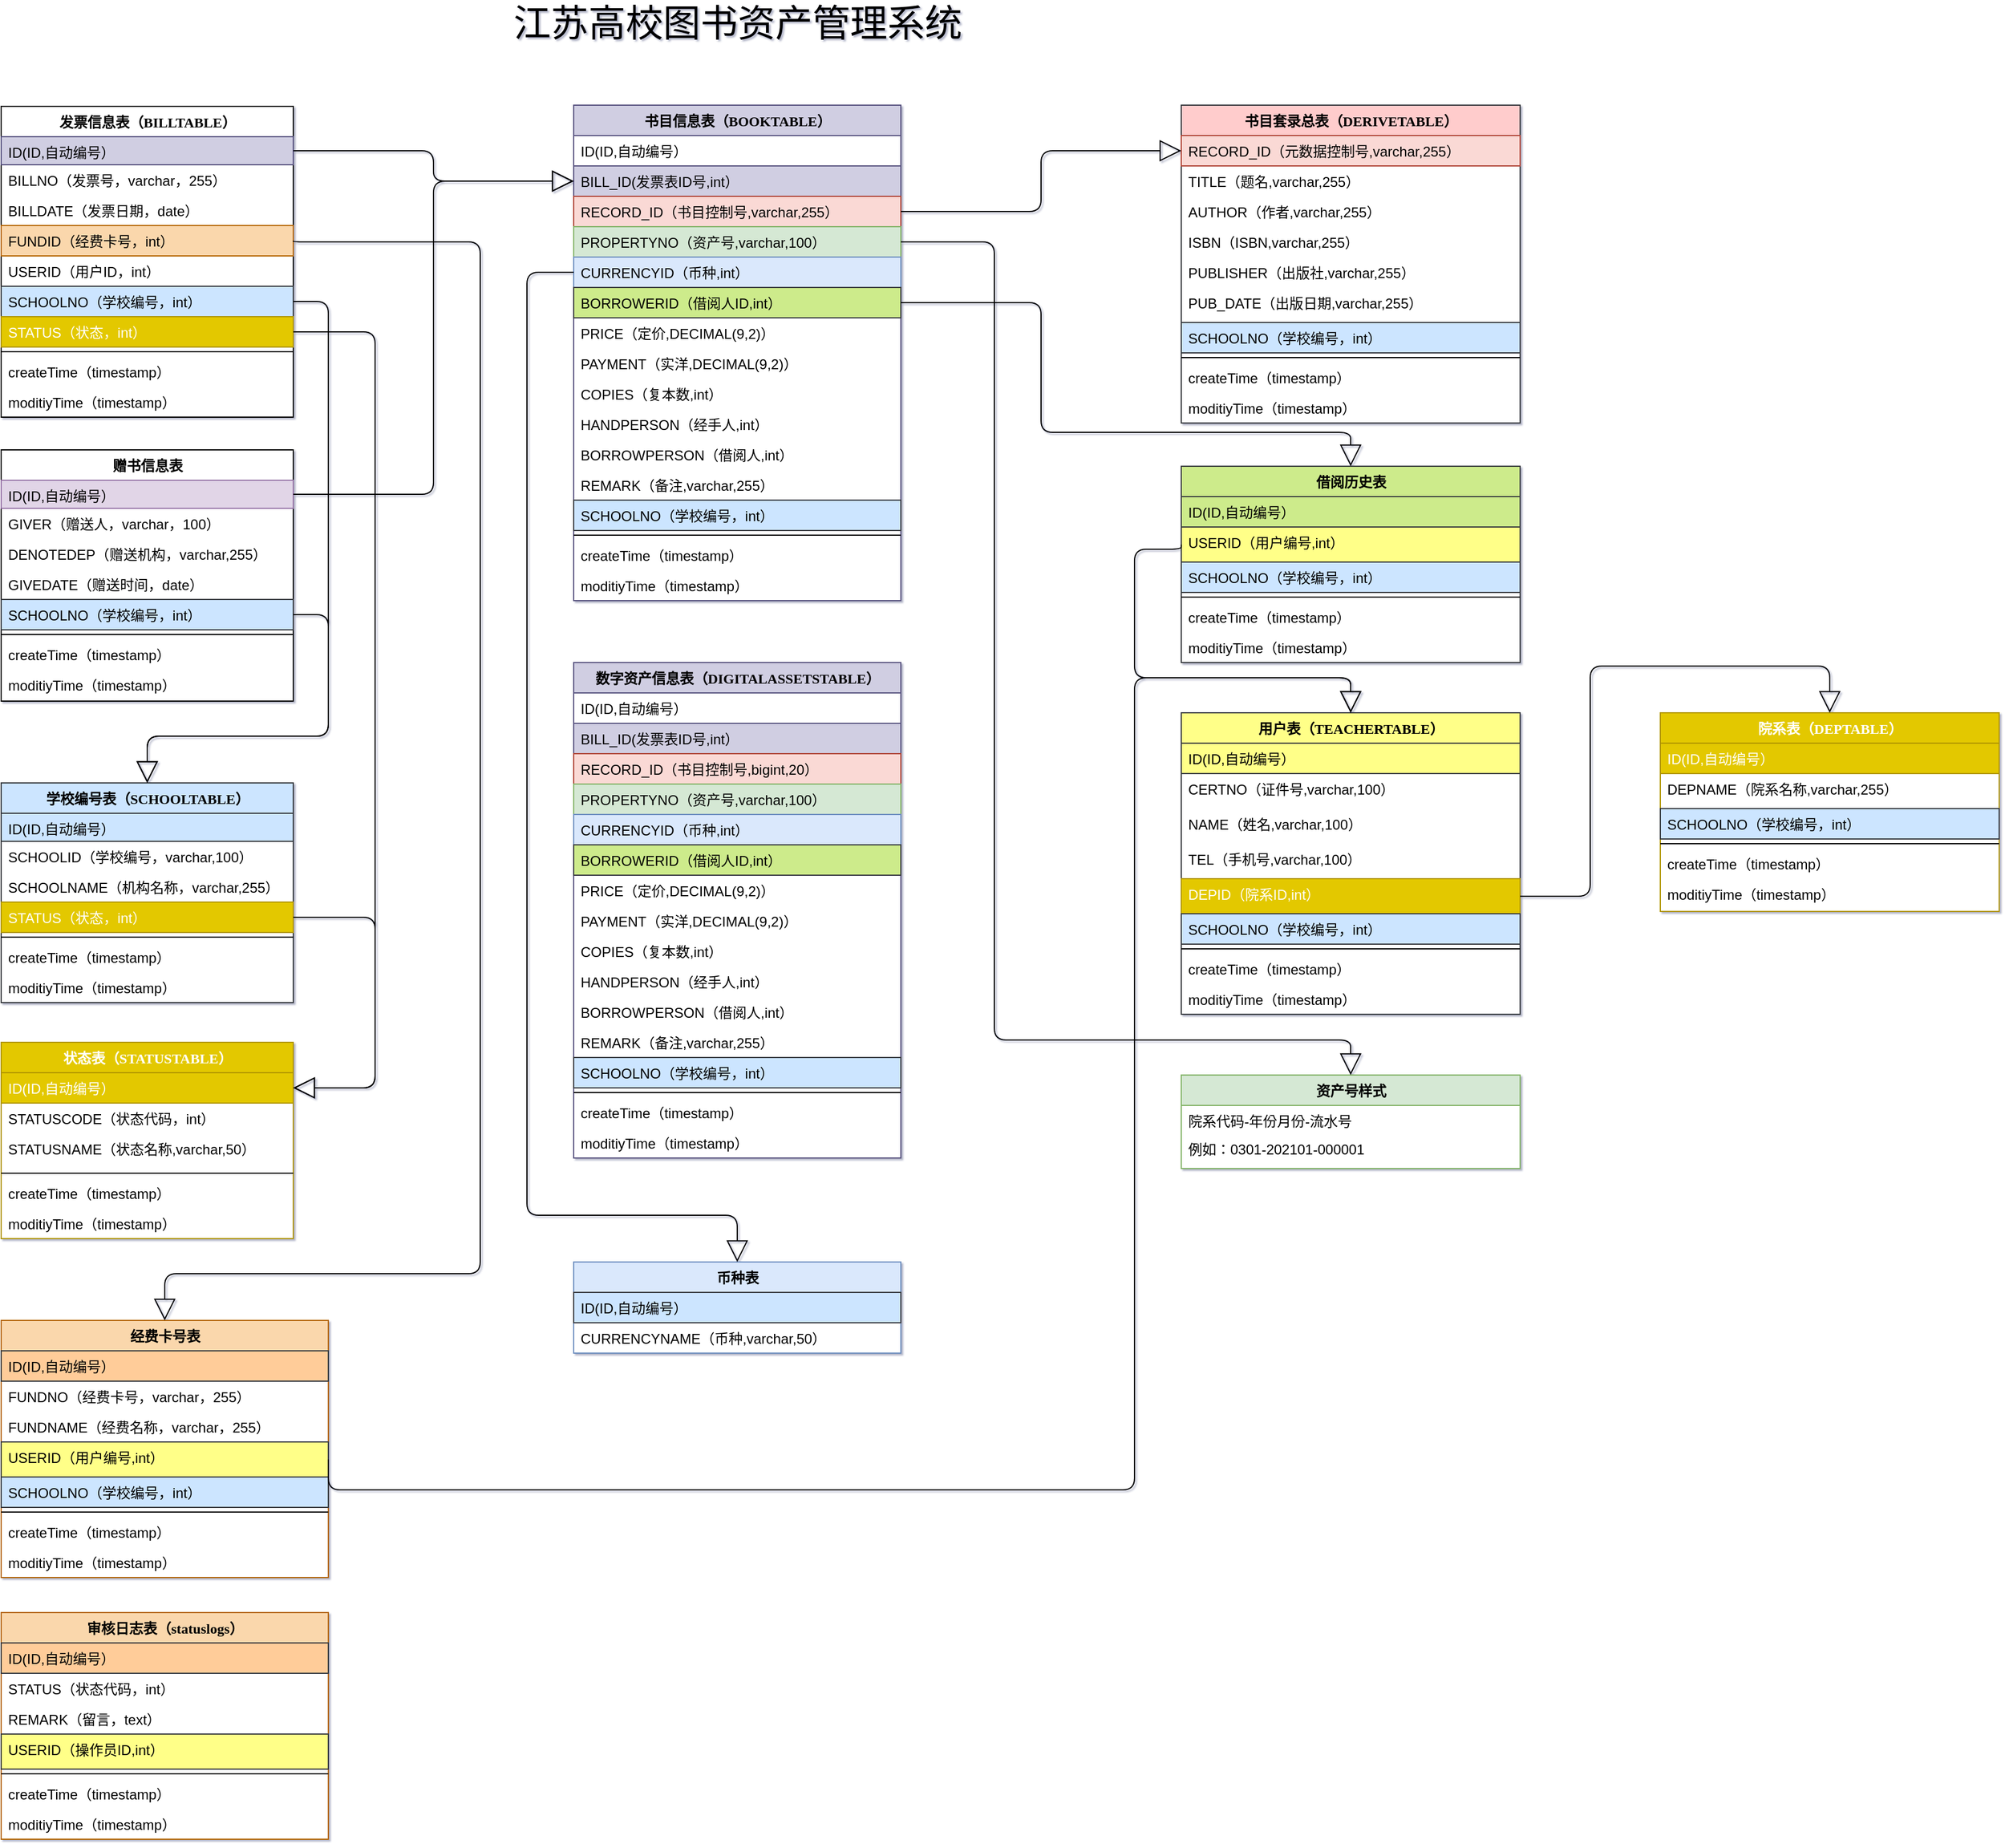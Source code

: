 <mxfile version="14.2.9" type="github">
  <diagram name="Page-1" id="9f46799a-70d6-7492-0946-bef42562c5a5">
    <mxGraphModel dx="1118" dy="869" grid="1" gridSize="10" guides="1" tooltips="1" connect="1" arrows="1" fold="1" page="1" pageScale="1" pageWidth="400" pageHeight="1100" background="#ffffff" math="0" shadow="1">
      <root>
        <mxCell id="0" />
        <mxCell id="1" parent="0" />
        <mxCell id="78961159f06e98e8-17" value="发票信息表（BILLTABLE）" style="swimlane;html=1;fontStyle=1;align=center;verticalAlign=top;childLayout=stackLayout;horizontal=1;startSize=26;horizontalStack=0;resizeParent=1;resizeLast=0;collapsible=1;marginBottom=0;swimlaneFillColor=#ffffff;shadow=0;comic=0;labelBackgroundColor=none;strokeWidth=1;fontFamily=Verdana;fontSize=12;" parent="1" vertex="1">
          <mxGeometry x="160" y="201" width="250" height="266" as="geometry" />
        </mxCell>
        <mxCell id="78961159f06e98e8-21" value="ID(ID,自动编号）" style="text;html=1;strokeColor=#56517e;fillColor=#d0cee2;align=left;verticalAlign=top;spacingLeft=4;spacingRight=4;whiteSpace=wrap;overflow=hidden;rotatable=0;points=[[0,0.5],[1,0.5]];portConstraint=eastwest;" parent="78961159f06e98e8-17" vertex="1">
          <mxGeometry y="26" width="250" height="24" as="geometry" />
        </mxCell>
        <mxCell id="78961159f06e98e8-25" value="BILLNO（发票号，varchar，255）" style="text;html=1;align=left;verticalAlign=top;spacingLeft=4;spacingRight=4;whiteSpace=wrap;overflow=hidden;rotatable=0;points=[[0,0.5],[1,0.5]];portConstraint=eastwest;" parent="78961159f06e98e8-17" vertex="1">
          <mxGeometry y="50" width="250" height="26" as="geometry" />
        </mxCell>
        <mxCell id="78961159f06e98e8-26" value="BILLDATE（发票日期，date）" style="text;html=1;strokeColor=none;fillColor=none;align=left;verticalAlign=top;spacingLeft=4;spacingRight=4;whiteSpace=wrap;overflow=hidden;rotatable=0;points=[[0,0.5],[1,0.5]];portConstraint=eastwest;" parent="78961159f06e98e8-17" vertex="1">
          <mxGeometry y="76" width="250" height="26" as="geometry" />
        </mxCell>
        <mxCell id="78961159f06e98e8-24" value="FUNDID（经费卡号，int）" style="text;html=1;strokeColor=#b46504;fillColor=#fad7ac;align=left;verticalAlign=top;spacingLeft=4;spacingRight=4;whiteSpace=wrap;overflow=hidden;rotatable=0;points=[[0,0.5],[1,0.5]];portConstraint=eastwest;" parent="78961159f06e98e8-17" vertex="1">
          <mxGeometry y="102" width="250" height="26" as="geometry" />
        </mxCell>
        <mxCell id="ig7GmsLrZiSCmSus0x5H-8" value="USERID（用户ID，int）" style="text;html=1;strokeColor=none;fillColor=none;align=left;verticalAlign=top;spacingLeft=4;spacingRight=4;whiteSpace=wrap;overflow=hidden;rotatable=0;points=[[0,0.5],[1,0.5]];portConstraint=eastwest;" parent="78961159f06e98e8-17" vertex="1">
          <mxGeometry y="128" width="250" height="26" as="geometry" />
        </mxCell>
        <mxCell id="ig7GmsLrZiSCmSus0x5H-9" value="SCHOOLNO（学校编号，int）" style="text;html=1;strokeColor=#36393d;fillColor=#cce5ff;align=left;verticalAlign=top;spacingLeft=4;spacingRight=4;whiteSpace=wrap;overflow=hidden;rotatable=0;points=[[0,0.5],[1,0.5]];portConstraint=eastwest;" parent="78961159f06e98e8-17" vertex="1">
          <mxGeometry y="154" width="250" height="26" as="geometry" />
        </mxCell>
        <mxCell id="k7EIBzekK6eVn-YPp8g2-135" value="STATUS（状态，int）" style="text;html=1;align=left;verticalAlign=top;spacingLeft=4;spacingRight=4;whiteSpace=wrap;overflow=hidden;rotatable=0;points=[[0,0.5],[1,0.5]];portConstraint=eastwest;fillColor=#e3c800;strokeColor=#B09500;fontColor=#ffffff;" parent="78961159f06e98e8-17" vertex="1">
          <mxGeometry y="180" width="250" height="26" as="geometry" />
        </mxCell>
        <mxCell id="78961159f06e98e8-19" value="" style="line;html=1;strokeWidth=1;fillColor=none;align=left;verticalAlign=middle;spacingTop=-1;spacingLeft=3;spacingRight=3;rotatable=0;labelPosition=right;points=[];portConstraint=eastwest;" parent="78961159f06e98e8-17" vertex="1">
          <mxGeometry y="206" width="250" height="8" as="geometry" />
        </mxCell>
        <mxCell id="78961159f06e98e8-20" value="createTime（timestamp）" style="text;html=1;strokeColor=none;fillColor=none;align=left;verticalAlign=top;spacingLeft=4;spacingRight=4;whiteSpace=wrap;overflow=hidden;rotatable=0;points=[[0,0.5],[1,0.5]];portConstraint=eastwest;" parent="78961159f06e98e8-17" vertex="1">
          <mxGeometry y="214" width="250" height="26" as="geometry" />
        </mxCell>
        <mxCell id="78961159f06e98e8-27" value="moditiyTime（timestamp）" style="text;html=1;strokeColor=none;fillColor=none;align=left;verticalAlign=top;spacingLeft=4;spacingRight=4;whiteSpace=wrap;overflow=hidden;rotatable=0;points=[[0,0.5],[1,0.5]];portConstraint=eastwest;" parent="78961159f06e98e8-17" vertex="1">
          <mxGeometry y="240" width="250" height="26" as="geometry" />
        </mxCell>
        <mxCell id="78961159f06e98e8-30" value="经费卡号表" style="swimlane;html=1;fontStyle=1;align=center;verticalAlign=top;childLayout=stackLayout;horizontal=1;startSize=26;horizontalStack=0;resizeParent=1;resizeLast=0;collapsible=1;marginBottom=0;swimlaneFillColor=#ffffff;shadow=0;comic=0;labelBackgroundColor=none;strokeWidth=1;fillColor=#fad7ac;fontFamily=Verdana;fontSize=12;strokeColor=#b46504;" parent="1" vertex="1">
          <mxGeometry x="160" y="1240" width="280" height="220" as="geometry" />
        </mxCell>
        <mxCell id="78961159f06e98e8-31" value="ID(ID,自动编号）" style="text;html=1;strokeColor=#36393d;fillColor=#ffcc99;align=left;verticalAlign=top;spacingLeft=4;spacingRight=4;whiteSpace=wrap;overflow=hidden;rotatable=0;points=[[0,0.5],[1,0.5]];portConstraint=eastwest;" parent="78961159f06e98e8-30" vertex="1">
          <mxGeometry y="26" width="280" height="26" as="geometry" />
        </mxCell>
        <mxCell id="78961159f06e98e8-33" value="FUNDNO（经费卡号，varchar，255）" style="text;html=1;strokeColor=none;fillColor=none;align=left;verticalAlign=top;spacingLeft=4;spacingRight=4;whiteSpace=wrap;overflow=hidden;rotatable=0;points=[[0,0.5],[1,0.5]];portConstraint=eastwest;" parent="78961159f06e98e8-30" vertex="1">
          <mxGeometry y="52" width="280" height="26" as="geometry" />
        </mxCell>
        <mxCell id="78961159f06e98e8-34" value="FUNDNAME（经费名称，varchar，255）" style="text;html=1;strokeColor=none;fillColor=none;align=left;verticalAlign=top;spacingLeft=4;spacingRight=4;whiteSpace=wrap;overflow=hidden;rotatable=0;points=[[0,0.5],[1,0.5]];portConstraint=eastwest;" parent="78961159f06e98e8-30" vertex="1">
          <mxGeometry y="78" width="280" height="26" as="geometry" />
        </mxCell>
        <mxCell id="k7EIBzekK6eVn-YPp8g2-124" value="USERID（用户编号,int）" style="text;html=1;strokeColor=#36393d;fillColor=#ffff88;align=left;verticalAlign=top;spacingLeft=4;spacingRight=4;whiteSpace=wrap;overflow=hidden;rotatable=0;points=[[0,0.5],[1,0.5]];portConstraint=eastwest;" parent="78961159f06e98e8-30" vertex="1">
          <mxGeometry y="104" width="280" height="30" as="geometry" />
        </mxCell>
        <mxCell id="ig7GmsLrZiSCmSus0x5H-10" value="SCHOOLNO（学校编号，int）" style="text;html=1;strokeColor=#36393d;fillColor=#cce5ff;align=left;verticalAlign=top;spacingLeft=4;spacingRight=4;whiteSpace=wrap;overflow=hidden;rotatable=0;points=[[0,0.5],[1,0.5]];portConstraint=eastwest;" parent="78961159f06e98e8-30" vertex="1">
          <mxGeometry y="134" width="280" height="26" as="geometry" />
        </mxCell>
        <mxCell id="78961159f06e98e8-38" value="" style="line;html=1;strokeWidth=1;fillColor=none;align=left;verticalAlign=middle;spacingTop=-1;spacingLeft=3;spacingRight=3;rotatable=0;labelPosition=right;points=[];portConstraint=eastwest;" parent="78961159f06e98e8-30" vertex="1">
          <mxGeometry y="160" width="280" height="8" as="geometry" />
        </mxCell>
        <mxCell id="78961159f06e98e8-40" value="createTime（timestamp）" style="text;html=1;strokeColor=none;fillColor=none;align=left;verticalAlign=top;spacingLeft=4;spacingRight=4;whiteSpace=wrap;overflow=hidden;rotatable=0;points=[[0,0.5],[1,0.5]];portConstraint=eastwest;" parent="78961159f06e98e8-30" vertex="1">
          <mxGeometry y="168" width="280" height="26" as="geometry" />
        </mxCell>
        <mxCell id="78961159f06e98e8-42" value="moditiyTime（timestamp）" style="text;html=1;strokeColor=none;fillColor=none;align=left;verticalAlign=top;spacingLeft=4;spacingRight=4;whiteSpace=wrap;overflow=hidden;rotatable=0;points=[[0,0.5],[1,0.5]];portConstraint=eastwest;" parent="78961159f06e98e8-30" vertex="1">
          <mxGeometry y="194" width="280" height="26" as="geometry" />
        </mxCell>
        <mxCell id="78961159f06e98e8-43" value="书目信息表（BOOKTABLE）" style="swimlane;html=1;fontStyle=1;align=center;verticalAlign=top;childLayout=stackLayout;horizontal=1;startSize=26;horizontalStack=0;resizeParent=1;resizeLast=0;collapsible=1;marginBottom=0;swimlaneFillColor=#ffffff;shadow=0;comic=0;labelBackgroundColor=none;strokeWidth=1;fillColor=#d0cee2;fontFamily=Verdana;fontSize=12;strokeColor=#56517e;" parent="1" vertex="1">
          <mxGeometry x="650" y="200" width="280" height="424" as="geometry" />
        </mxCell>
        <mxCell id="k7EIBzekK6eVn-YPp8g2-1" value="ID(ID,自动编号）" style="text;html=1;strokeColor=none;fillColor=none;align=left;verticalAlign=top;spacingLeft=4;spacingRight=4;whiteSpace=wrap;overflow=hidden;rotatable=0;points=[[0,0.5],[1,0.5]];portConstraint=eastwest;" parent="78961159f06e98e8-43" vertex="1">
          <mxGeometry y="26" width="280" height="26" as="geometry" />
        </mxCell>
        <mxCell id="k7EIBzekK6eVn-YPp8g2-15" value="BILL_ID(发票表ID号,int）" style="text;html=1;strokeColor=#56517e;fillColor=#d0cee2;align=left;verticalAlign=top;spacingLeft=4;spacingRight=4;whiteSpace=wrap;overflow=hidden;rotatable=0;points=[[0,0.5],[1,0.5]];portConstraint=eastwest;" parent="78961159f06e98e8-43" vertex="1">
          <mxGeometry y="52" width="280" height="26" as="geometry" />
        </mxCell>
        <mxCell id="78961159f06e98e8-45" value="RECORD_ID（书目控制号,varchar,255）" style="text;html=1;strokeColor=#ae4132;fillColor=#fad9d5;align=left;verticalAlign=top;spacingLeft=4;spacingRight=4;whiteSpace=wrap;overflow=hidden;rotatable=0;points=[[0,0.5],[1,0.5]];portConstraint=eastwest;" parent="78961159f06e98e8-43" vertex="1">
          <mxGeometry y="78" width="280" height="26" as="geometry" />
        </mxCell>
        <mxCell id="78961159f06e98e8-49" value="PROPERTYNO（资产号,varchar,100）" style="text;html=1;strokeColor=#82b366;fillColor=#d5e8d4;align=left;verticalAlign=top;spacingLeft=4;spacingRight=4;whiteSpace=wrap;overflow=hidden;rotatable=0;points=[[0,0.5],[1,0.5]];portConstraint=eastwest;" parent="78961159f06e98e8-43" vertex="1">
          <mxGeometry y="104" width="280" height="26" as="geometry" />
        </mxCell>
        <mxCell id="78961159f06e98e8-50" value="CURRENCYID（币种,int）" style="text;html=1;strokeColor=#6c8ebf;fillColor=#dae8fc;align=left;verticalAlign=top;spacingLeft=4;spacingRight=4;whiteSpace=wrap;overflow=hidden;rotatable=0;points=[[0,0.5],[1,0.5]];portConstraint=eastwest;" parent="78961159f06e98e8-43" vertex="1">
          <mxGeometry y="130" width="280" height="26" as="geometry" />
        </mxCell>
        <mxCell id="k7EIBzekK6eVn-YPp8g2-63" value="BORROWERID（借阅人ID,int）" style="text;html=1;strokeColor=#36393d;fillColor=#cdeb8b;align=left;verticalAlign=top;spacingLeft=4;spacingRight=4;whiteSpace=wrap;overflow=hidden;rotatable=0;points=[[0,0.5],[1,0.5]];portConstraint=eastwest;" parent="78961159f06e98e8-43" vertex="1">
          <mxGeometry y="156" width="280" height="26" as="geometry" />
        </mxCell>
        <mxCell id="k7EIBzekK6eVn-YPp8g2-62" value="PRICE（定价,DECIMAL(9,2)）" style="text;html=1;strokeColor=none;fillColor=none;align=left;verticalAlign=top;spacingLeft=4;spacingRight=4;whiteSpace=wrap;overflow=hidden;rotatable=0;points=[[0,0.5],[1,0.5]];portConstraint=eastwest;" parent="78961159f06e98e8-43" vertex="1">
          <mxGeometry y="182" width="280" height="26" as="geometry" />
        </mxCell>
        <mxCell id="k7EIBzekK6eVn-YPp8g2-14" value="PAYMENT（实洋,DECIMAL(9,2)）" style="text;html=1;strokeColor=none;fillColor=none;align=left;verticalAlign=top;spacingLeft=4;spacingRight=4;whiteSpace=wrap;overflow=hidden;rotatable=0;points=[[0,0.5],[1,0.5]];portConstraint=eastwest;" parent="78961159f06e98e8-43" vertex="1">
          <mxGeometry y="208" width="280" height="26" as="geometry" />
        </mxCell>
        <mxCell id="k7EIBzekK6eVn-YPp8g2-33" value="COPIES（复本数,int）" style="text;html=1;strokeColor=none;fillColor=none;align=left;verticalAlign=top;spacingLeft=4;spacingRight=4;whiteSpace=wrap;overflow=hidden;rotatable=0;points=[[0,0.5],[1,0.5]];portConstraint=eastwest;" parent="78961159f06e98e8-43" vertex="1">
          <mxGeometry y="234" width="280" height="26" as="geometry" />
        </mxCell>
        <mxCell id="k7EIBzekK6eVn-YPp8g2-32" value="HANDPERSON（经手人,int）" style="text;html=1;strokeColor=none;fillColor=none;align=left;verticalAlign=top;spacingLeft=4;spacingRight=4;whiteSpace=wrap;overflow=hidden;rotatable=0;points=[[0,0.5],[1,0.5]];portConstraint=eastwest;" parent="78961159f06e98e8-43" vertex="1">
          <mxGeometry y="260" width="280" height="26" as="geometry" />
        </mxCell>
        <mxCell id="k7EIBzekK6eVn-YPp8g2-34" value="BORROWPERSON（借阅人,int）" style="text;html=1;strokeColor=none;fillColor=none;align=left;verticalAlign=top;spacingLeft=4;spacingRight=4;whiteSpace=wrap;overflow=hidden;rotatable=0;points=[[0,0.5],[1,0.5]];portConstraint=eastwest;" parent="78961159f06e98e8-43" vertex="1">
          <mxGeometry y="286" width="280" height="26" as="geometry" />
        </mxCell>
        <mxCell id="k7EIBzekK6eVn-YPp8g2-35" value="REMARK（备注,varchar,255）" style="text;html=1;strokeColor=none;fillColor=none;align=left;verticalAlign=top;spacingLeft=4;spacingRight=4;whiteSpace=wrap;overflow=hidden;rotatable=0;points=[[0,0.5],[1,0.5]];portConstraint=eastwest;" parent="78961159f06e98e8-43" vertex="1">
          <mxGeometry y="312" width="280" height="26" as="geometry" />
        </mxCell>
        <mxCell id="k7EIBzekK6eVn-YPp8g2-97" value="SCHOOLNO（学校编号，int）" style="text;html=1;strokeColor=#36393d;fillColor=#cce5ff;align=left;verticalAlign=top;spacingLeft=4;spacingRight=4;whiteSpace=wrap;overflow=hidden;rotatable=0;points=[[0,0.5],[1,0.5]];portConstraint=eastwest;" parent="78961159f06e98e8-43" vertex="1">
          <mxGeometry y="338" width="280" height="26" as="geometry" />
        </mxCell>
        <mxCell id="78961159f06e98e8-51" value="" style="line;html=1;strokeWidth=1;fillColor=none;align=left;verticalAlign=middle;spacingTop=-1;spacingLeft=3;spacingRight=3;rotatable=0;labelPosition=right;points=[];portConstraint=eastwest;" parent="78961159f06e98e8-43" vertex="1">
          <mxGeometry y="364" width="280" height="8" as="geometry" />
        </mxCell>
        <mxCell id="k7EIBzekK6eVn-YPp8g2-2" value="createTime（timestamp）" style="text;html=1;strokeColor=none;fillColor=none;align=left;verticalAlign=top;spacingLeft=4;spacingRight=4;whiteSpace=wrap;overflow=hidden;rotatable=0;points=[[0,0.5],[1,0.5]];portConstraint=eastwest;" parent="78961159f06e98e8-43" vertex="1">
          <mxGeometry y="372" width="280" height="26" as="geometry" />
        </mxCell>
        <mxCell id="k7EIBzekK6eVn-YPp8g2-3" value="moditiyTime（timestamp）" style="text;html=1;strokeColor=none;fillColor=none;align=left;verticalAlign=top;spacingLeft=4;spacingRight=4;whiteSpace=wrap;overflow=hidden;rotatable=0;points=[[0,0.5],[1,0.5]];portConstraint=eastwest;" parent="78961159f06e98e8-43" vertex="1">
          <mxGeometry y="398" width="280" height="26" as="geometry" />
        </mxCell>
        <mxCell id="78961159f06e98e8-128" style="edgeStyle=orthogonalEdgeStyle;html=1;labelBackgroundColor=none;startFill=0;startSize=8;endArrow=block;endFill=0;endSize=16;fontFamily=Verdana;fontSize=12;exitX=1;exitY=0.5;exitDx=0;exitDy=0;entryX=0;entryY=0.5;entryDx=0;entryDy=0;" parent="1" source="78961159f06e98e8-21" target="k7EIBzekK6eVn-YPp8g2-15" edge="1">
          <mxGeometry relative="1" as="geometry">
            <Array as="points">
              <mxPoint x="530" y="239" />
              <mxPoint x="530" y="265" />
            </Array>
            <mxPoint x="260" y="843" as="sourcePoint" />
            <mxPoint x="130" y="881" as="targetPoint" />
          </mxGeometry>
        </mxCell>
        <mxCell id="ig7GmsLrZiSCmSus0x5H-1" value="江苏高校图书资产管理系统" style="text;html=1;align=center;verticalAlign=middle;resizable=0;points=[];autosize=1;fontStyle=0;fontSize=32;" parent="1" vertex="1">
          <mxGeometry x="590" y="110" width="400" height="40" as="geometry" />
        </mxCell>
        <mxCell id="ig7GmsLrZiSCmSus0x5H-2" style="edgeStyle=orthogonalEdgeStyle;html=1;labelBackgroundColor=none;startFill=0;startSize=8;endArrow=block;endFill=0;endSize=16;fontFamily=Verdana;fontSize=12;entryX=0.5;entryY=0;entryDx=0;entryDy=0;exitX=1;exitY=0.5;exitDx=0;exitDy=0;" parent="1" source="78961159f06e98e8-24" target="78961159f06e98e8-30" edge="1">
          <mxGeometry relative="1" as="geometry">
            <Array as="points">
              <mxPoint x="410" y="317" />
              <mxPoint x="570" y="317" />
              <mxPoint x="570" y="1200" />
              <mxPoint x="300" y="1200" />
            </Array>
            <mxPoint x="400" y="367" as="sourcePoint" />
            <mxPoint x="850" y="407" as="targetPoint" />
          </mxGeometry>
        </mxCell>
        <mxCell id="k7EIBzekK6eVn-YPp8g2-5" value="资产号样式" style="swimlane;html=1;fontStyle=1;align=center;verticalAlign=top;childLayout=stackLayout;horizontal=1;startSize=26;horizontalStack=0;resizeParent=1;resizeLast=0;collapsible=1;marginBottom=0;swimlaneFillColor=#ffffff;shadow=0;comic=0;labelBackgroundColor=none;strokeWidth=1;fontFamily=Verdana;fontSize=12;strokeColor=#82b366;fillColor=#d5e8d4;" parent="1" vertex="1">
          <mxGeometry x="1170" y="1030" width="290" height="80" as="geometry" />
        </mxCell>
        <mxCell id="k7EIBzekK6eVn-YPp8g2-6" value="院系代码-年份月份-流水号" style="text;html=1;align=left;verticalAlign=top;spacingLeft=4;spacingRight=4;whiteSpace=wrap;overflow=hidden;rotatable=0;points=[[0,0.5],[1,0.5]];portConstraint=eastwest;" parent="k7EIBzekK6eVn-YPp8g2-5" vertex="1">
          <mxGeometry y="26" width="290" height="24" as="geometry" />
        </mxCell>
        <mxCell id="k7EIBzekK6eVn-YPp8g2-8" value="例如：0301-202101-000001" style="text;html=1;strokeColor=none;fillColor=none;align=left;verticalAlign=top;spacingLeft=4;spacingRight=4;whiteSpace=wrap;overflow=hidden;rotatable=0;points=[[0,0.5],[1,0.5]];portConstraint=eastwest;" parent="k7EIBzekK6eVn-YPp8g2-5" vertex="1">
          <mxGeometry y="50" width="290" height="26" as="geometry" />
        </mxCell>
        <mxCell id="78961159f06e98e8-126" style="edgeStyle=orthogonalEdgeStyle;html=1;labelBackgroundColor=none;startFill=0;startSize=8;endArrow=block;endFill=0;endSize=16;fontFamily=Verdana;fontSize=12;exitX=1;exitY=0.5;exitDx=0;exitDy=0;entryX=0.5;entryY=0;entryDx=0;entryDy=0;" parent="1" source="78961159f06e98e8-49" target="k7EIBzekK6eVn-YPp8g2-5" edge="1">
          <mxGeometry relative="1" as="geometry">
            <Array as="points">
              <mxPoint x="1010" y="317" />
              <mxPoint x="1010" y="1000" />
              <mxPoint x="1315" y="1000" />
            </Array>
            <mxPoint x="910" y="599.0" as="sourcePoint" />
            <mxPoint x="860" y="567" as="targetPoint" />
          </mxGeometry>
        </mxCell>
        <mxCell id="k7EIBzekK6eVn-YPp8g2-9" value="币种表" style="swimlane;html=1;fontStyle=1;align=center;verticalAlign=top;childLayout=stackLayout;horizontal=1;startSize=26;horizontalStack=0;resizeParent=1;resizeLast=0;collapsible=1;marginBottom=0;swimlaneFillColor=#ffffff;shadow=0;comic=0;labelBackgroundColor=none;strokeWidth=1;fontFamily=Verdana;fontSize=12;strokeColor=#6c8ebf;fillColor=#dae8fc;" parent="1" vertex="1">
          <mxGeometry x="650" y="1190" width="280" height="78" as="geometry" />
        </mxCell>
        <mxCell id="k7EIBzekK6eVn-YPp8g2-13" value="ID(ID,自动编号）" style="text;html=1;strokeColor=#36393d;fillColor=#cce5ff;align=left;verticalAlign=top;spacingLeft=4;spacingRight=4;whiteSpace=wrap;overflow=hidden;rotatable=0;points=[[0,0.5],[1,0.5]];portConstraint=eastwest;" parent="k7EIBzekK6eVn-YPp8g2-9" vertex="1">
          <mxGeometry y="26" width="280" height="26" as="geometry" />
        </mxCell>
        <mxCell id="k7EIBzekK6eVn-YPp8g2-12" value="CURRENCYNAME（币种,varchar,50）" style="text;html=1;align=left;verticalAlign=top;spacingLeft=4;spacingRight=4;whiteSpace=wrap;overflow=hidden;rotatable=0;points=[[0,0.5],[1,0.5]];portConstraint=eastwest;" parent="k7EIBzekK6eVn-YPp8g2-9" vertex="1">
          <mxGeometry y="52" width="280" height="26" as="geometry" />
        </mxCell>
        <mxCell id="78961159f06e98e8-127" style="edgeStyle=orthogonalEdgeStyle;html=1;labelBackgroundColor=none;startFill=0;startSize=8;endArrow=block;endFill=0;endSize=16;fontFamily=Verdana;fontSize=12;exitX=0;exitY=0.5;exitDx=0;exitDy=0;entryX=0.5;entryY=0;entryDx=0;entryDy=0;" parent="1" source="78961159f06e98e8-50" target="k7EIBzekK6eVn-YPp8g2-9" edge="1">
          <mxGeometry relative="1" as="geometry">
            <mxPoint x="730" y="599" as="sourcePoint" />
            <Array as="points">
              <mxPoint x="610" y="343" />
              <mxPoint x="610" y="1150" />
              <mxPoint x="790" y="1150" />
            </Array>
          </mxGeometry>
        </mxCell>
        <mxCell id="k7EIBzekK6eVn-YPp8g2-17" value="书目套录总表（DERIVETABLE）" style="swimlane;html=1;fontStyle=1;align=center;verticalAlign=top;childLayout=stackLayout;horizontal=1;startSize=26;horizontalStack=0;resizeParent=1;resizeLast=0;collapsible=1;marginBottom=0;swimlaneFillColor=#ffffff;shadow=0;comic=0;labelBackgroundColor=none;strokeWidth=1;fillColor=#ffcccc;fontFamily=Verdana;fontSize=12;strokeColor=#36393d;" parent="1" vertex="1">
          <mxGeometry x="1170" y="200" width="290" height="272" as="geometry" />
        </mxCell>
        <mxCell id="k7EIBzekK6eVn-YPp8g2-38" value="RECORD_ID（元数据控制号,varchar,255）" style="text;html=1;align=left;verticalAlign=top;spacingLeft=4;spacingRight=4;whiteSpace=wrap;overflow=hidden;rotatable=0;points=[[0,0.5],[1,0.5]];portConstraint=eastwest;fillColor=#fad9d5;strokeColor=#ae4132;" parent="k7EIBzekK6eVn-YPp8g2-17" vertex="1">
          <mxGeometry y="26" width="290" height="26" as="geometry" />
        </mxCell>
        <mxCell id="k7EIBzekK6eVn-YPp8g2-46" value="TITLE（题名,varchar,255）" style="text;html=1;align=left;verticalAlign=top;spacingLeft=4;spacingRight=4;whiteSpace=wrap;overflow=hidden;rotatable=0;points=[[0,0.5],[1,0.5]];portConstraint=eastwest;" parent="k7EIBzekK6eVn-YPp8g2-17" vertex="1">
          <mxGeometry y="52" width="290" height="26" as="geometry" />
        </mxCell>
        <mxCell id="k7EIBzekK6eVn-YPp8g2-39" value="AUTHOR（作者,varchar,255）" style="text;html=1;strokeColor=none;fillColor=none;align=left;verticalAlign=top;spacingLeft=4;spacingRight=4;whiteSpace=wrap;overflow=hidden;rotatable=0;points=[[0,0.5],[1,0.5]];portConstraint=eastwest;" parent="k7EIBzekK6eVn-YPp8g2-17" vertex="1">
          <mxGeometry y="78" width="290" height="26" as="geometry" />
        </mxCell>
        <mxCell id="k7EIBzekK6eVn-YPp8g2-40" value="ISBN（ISBN,varchar,255）" style="text;html=1;strokeColor=none;fillColor=none;align=left;verticalAlign=top;spacingLeft=4;spacingRight=4;whiteSpace=wrap;overflow=hidden;rotatable=0;points=[[0,0.5],[1,0.5]];portConstraint=eastwest;" parent="k7EIBzekK6eVn-YPp8g2-17" vertex="1">
          <mxGeometry y="104" width="290" height="26" as="geometry" />
        </mxCell>
        <mxCell id="k7EIBzekK6eVn-YPp8g2-41" value="PUBLISHER（出版社,varchar,255）" style="text;html=1;strokeColor=none;fillColor=none;align=left;verticalAlign=top;spacingLeft=4;spacingRight=4;whiteSpace=wrap;overflow=hidden;rotatable=0;points=[[0,0.5],[1,0.5]];portConstraint=eastwest;" parent="k7EIBzekK6eVn-YPp8g2-17" vertex="1">
          <mxGeometry y="130" width="290" height="26" as="geometry" />
        </mxCell>
        <mxCell id="k7EIBzekK6eVn-YPp8g2-42" value="PUB_DATE（出版日期,varchar,255）" style="text;html=1;strokeColor=none;fillColor=none;align=left;verticalAlign=top;spacingLeft=4;spacingRight=4;whiteSpace=wrap;overflow=hidden;rotatable=0;points=[[0,0.5],[1,0.5]];portConstraint=eastwest;" parent="k7EIBzekK6eVn-YPp8g2-17" vertex="1">
          <mxGeometry y="156" width="290" height="30" as="geometry" />
        </mxCell>
        <mxCell id="k7EIBzekK6eVn-YPp8g2-99" value="SCHOOLNO（学校编号，int）" style="text;html=1;strokeColor=#36393d;fillColor=#cce5ff;align=left;verticalAlign=top;spacingLeft=4;spacingRight=4;whiteSpace=wrap;overflow=hidden;rotatable=0;points=[[0,0.5],[1,0.5]];portConstraint=eastwest;" parent="k7EIBzekK6eVn-YPp8g2-17" vertex="1">
          <mxGeometry y="186" width="290" height="26" as="geometry" />
        </mxCell>
        <mxCell id="k7EIBzekK6eVn-YPp8g2-29" value="" style="line;html=1;strokeWidth=1;fillColor=none;align=left;verticalAlign=middle;spacingTop=-1;spacingLeft=3;spacingRight=3;rotatable=0;labelPosition=right;points=[];portConstraint=eastwest;" parent="k7EIBzekK6eVn-YPp8g2-17" vertex="1">
          <mxGeometry y="212" width="290" height="8" as="geometry" />
        </mxCell>
        <mxCell id="k7EIBzekK6eVn-YPp8g2-30" value="createTime（timestamp）" style="text;html=1;strokeColor=none;fillColor=none;align=left;verticalAlign=top;spacingLeft=4;spacingRight=4;whiteSpace=wrap;overflow=hidden;rotatable=0;points=[[0,0.5],[1,0.5]];portConstraint=eastwest;" parent="k7EIBzekK6eVn-YPp8g2-17" vertex="1">
          <mxGeometry y="220" width="290" height="26" as="geometry" />
        </mxCell>
        <mxCell id="k7EIBzekK6eVn-YPp8g2-31" value="moditiyTime（timestamp）" style="text;html=1;strokeColor=none;fillColor=none;align=left;verticalAlign=top;spacingLeft=4;spacingRight=4;whiteSpace=wrap;overflow=hidden;rotatable=0;points=[[0,0.5],[1,0.5]];portConstraint=eastwest;" parent="k7EIBzekK6eVn-YPp8g2-17" vertex="1">
          <mxGeometry y="246" width="290" height="26" as="geometry" />
        </mxCell>
        <mxCell id="k7EIBzekK6eVn-YPp8g2-47" style="edgeStyle=orthogonalEdgeStyle;html=1;labelBackgroundColor=none;startFill=0;startSize=8;endArrow=block;endFill=0;endSize=16;fontFamily=Verdana;fontSize=12;exitX=1;exitY=0.5;exitDx=0;exitDy=0;" parent="1" source="78961159f06e98e8-45" target="k7EIBzekK6eVn-YPp8g2-38" edge="1">
          <mxGeometry relative="1" as="geometry">
            <Array as="points" />
            <mxPoint x="940" y="290" as="sourcePoint" />
            <mxPoint x="1320" y="291.0" as="targetPoint" />
          </mxGeometry>
        </mxCell>
        <mxCell id="k7EIBzekK6eVn-YPp8g2-65" value="借阅历史表" style="swimlane;html=1;fontStyle=1;align=center;verticalAlign=top;childLayout=stackLayout;horizontal=1;startSize=26;horizontalStack=0;resizeParent=1;resizeLast=0;collapsible=1;marginBottom=0;swimlaneFillColor=#ffffff;shadow=0;comic=0;labelBackgroundColor=none;strokeWidth=1;fillColor=#cdeb8b;fontFamily=Verdana;fontSize=12;strokeColor=#36393d;" parent="1" vertex="1">
          <mxGeometry x="1170" y="509" width="290" height="168" as="geometry" />
        </mxCell>
        <mxCell id="k7EIBzekK6eVn-YPp8g2-75" value="ID(ID,自动编号）" style="text;html=1;strokeColor=#36393d;fillColor=#cdeb8b;align=left;verticalAlign=top;spacingLeft=4;spacingRight=4;whiteSpace=wrap;overflow=hidden;rotatable=0;points=[[0,0.5],[1,0.5]];portConstraint=eastwest;" parent="k7EIBzekK6eVn-YPp8g2-65" vertex="1">
          <mxGeometry y="26" width="290" height="26" as="geometry" />
        </mxCell>
        <mxCell id="k7EIBzekK6eVn-YPp8g2-71" value="USERID（用户编号,int）" style="text;html=1;strokeColor=#36393d;fillColor=#ffff88;align=left;verticalAlign=top;spacingLeft=4;spacingRight=4;whiteSpace=wrap;overflow=hidden;rotatable=0;points=[[0,0.5],[1,0.5]];portConstraint=eastwest;" parent="k7EIBzekK6eVn-YPp8g2-65" vertex="1">
          <mxGeometry y="52" width="290" height="30" as="geometry" />
        </mxCell>
        <mxCell id="k7EIBzekK6eVn-YPp8g2-100" value="SCHOOLNO（学校编号，int）" style="text;html=1;strokeColor=#36393d;fillColor=#cce5ff;align=left;verticalAlign=top;spacingLeft=4;spacingRight=4;whiteSpace=wrap;overflow=hidden;rotatable=0;points=[[0,0.5],[1,0.5]];portConstraint=eastwest;" parent="k7EIBzekK6eVn-YPp8g2-65" vertex="1">
          <mxGeometry y="82" width="290" height="26" as="geometry" />
        </mxCell>
        <mxCell id="k7EIBzekK6eVn-YPp8g2-72" value="" style="line;html=1;strokeWidth=1;fillColor=none;align=left;verticalAlign=middle;spacingTop=-1;spacingLeft=3;spacingRight=3;rotatable=0;labelPosition=right;points=[];portConstraint=eastwest;" parent="k7EIBzekK6eVn-YPp8g2-65" vertex="1">
          <mxGeometry y="108" width="290" height="8" as="geometry" />
        </mxCell>
        <mxCell id="k7EIBzekK6eVn-YPp8g2-73" value="createTime（timestamp）" style="text;html=1;strokeColor=none;fillColor=none;align=left;verticalAlign=top;spacingLeft=4;spacingRight=4;whiteSpace=wrap;overflow=hidden;rotatable=0;points=[[0,0.5],[1,0.5]];portConstraint=eastwest;" parent="k7EIBzekK6eVn-YPp8g2-65" vertex="1">
          <mxGeometry y="116" width="290" height="26" as="geometry" />
        </mxCell>
        <mxCell id="k7EIBzekK6eVn-YPp8g2-74" value="moditiyTime（timestamp）" style="text;html=1;strokeColor=none;fillColor=none;align=left;verticalAlign=top;spacingLeft=4;spacingRight=4;whiteSpace=wrap;overflow=hidden;rotatable=0;points=[[0,0.5],[1,0.5]];portConstraint=eastwest;" parent="k7EIBzekK6eVn-YPp8g2-65" vertex="1">
          <mxGeometry y="142" width="290" height="26" as="geometry" />
        </mxCell>
        <mxCell id="k7EIBzekK6eVn-YPp8g2-76" style="edgeStyle=orthogonalEdgeStyle;html=1;labelBackgroundColor=none;startFill=0;startSize=8;endArrow=block;endFill=0;endSize=16;fontFamily=Verdana;fontSize=12;exitX=1;exitY=0.5;exitDx=0;exitDy=0;entryX=0.5;entryY=0;entryDx=0;entryDy=0;" parent="1" source="k7EIBzekK6eVn-YPp8g2-63" target="k7EIBzekK6eVn-YPp8g2-65" edge="1">
          <mxGeometry relative="1" as="geometry">
            <Array as="points">
              <mxPoint x="1050" y="369" />
              <mxPoint x="1050" y="480" />
              <mxPoint x="1315" y="480" />
            </Array>
            <mxPoint x="940" y="301" as="sourcePoint" />
            <mxPoint x="1180" y="249.059" as="targetPoint" />
          </mxGeometry>
        </mxCell>
        <mxCell id="k7EIBzekK6eVn-YPp8g2-77" value="用户表（TEACHERTABLE）" style="swimlane;html=1;fontStyle=1;align=center;verticalAlign=top;childLayout=stackLayout;horizontal=1;startSize=26;horizontalStack=0;resizeParent=1;resizeLast=0;collapsible=1;marginBottom=0;swimlaneFillColor=#ffffff;shadow=0;comic=0;labelBackgroundColor=none;strokeWidth=1;fillColor=#ffff88;fontFamily=Verdana;fontSize=12;strokeColor=#36393d;" parent="1" vertex="1">
          <mxGeometry x="1170" y="720" width="290" height="258" as="geometry" />
        </mxCell>
        <mxCell id="k7EIBzekK6eVn-YPp8g2-78" value="ID(ID,自动编号）" style="text;html=1;strokeColor=#36393d;fillColor=#ffff88;align=left;verticalAlign=top;spacingLeft=4;spacingRight=4;whiteSpace=wrap;overflow=hidden;rotatable=0;points=[[0,0.5],[1,0.5]];portConstraint=eastwest;" parent="k7EIBzekK6eVn-YPp8g2-77" vertex="1">
          <mxGeometry y="26" width="290" height="26" as="geometry" />
        </mxCell>
        <mxCell id="k7EIBzekK6eVn-YPp8g2-79" value="CERTNO（证件号,varchar,100）" style="text;html=1;strokeColor=none;fillColor=none;align=left;verticalAlign=top;spacingLeft=4;spacingRight=4;whiteSpace=wrap;overflow=hidden;rotatable=0;points=[[0,0.5],[1,0.5]];portConstraint=eastwest;" parent="k7EIBzekK6eVn-YPp8g2-77" vertex="1">
          <mxGeometry y="52" width="290" height="30" as="geometry" />
        </mxCell>
        <mxCell id="k7EIBzekK6eVn-YPp8g2-84" value="NAME（姓名,varchar,100）" style="text;html=1;strokeColor=none;fillColor=none;align=left;verticalAlign=top;spacingLeft=4;spacingRight=4;whiteSpace=wrap;overflow=hidden;rotatable=0;points=[[0,0.5],[1,0.5]];portConstraint=eastwest;" parent="k7EIBzekK6eVn-YPp8g2-77" vertex="1">
          <mxGeometry y="82" width="290" height="30" as="geometry" />
        </mxCell>
        <mxCell id="k7EIBzekK6eVn-YPp8g2-123" value="TEL（手机号,varchar,100）" style="text;html=1;strokeColor=none;fillColor=none;align=left;verticalAlign=top;spacingLeft=4;spacingRight=4;whiteSpace=wrap;overflow=hidden;rotatable=0;points=[[0,0.5],[1,0.5]];portConstraint=eastwest;" parent="k7EIBzekK6eVn-YPp8g2-77" vertex="1">
          <mxGeometry y="112" width="290" height="30" as="geometry" />
        </mxCell>
        <mxCell id="k7EIBzekK6eVn-YPp8g2-121" value="DEPID（院系ID,int）" style="text;html=1;strokeColor=#B09500;fillColor=#e3c800;align=left;verticalAlign=top;spacingLeft=4;spacingRight=4;whiteSpace=wrap;overflow=hidden;rotatable=0;points=[[0,0.5],[1,0.5]];portConstraint=eastwest;fontColor=#ffffff;" parent="k7EIBzekK6eVn-YPp8g2-77" vertex="1">
          <mxGeometry y="142" width="290" height="30" as="geometry" />
        </mxCell>
        <mxCell id="k7EIBzekK6eVn-YPp8g2-101" value="SCHOOLNO（学校编号，int）" style="text;html=1;strokeColor=#36393d;fillColor=#cce5ff;align=left;verticalAlign=top;spacingLeft=4;spacingRight=4;whiteSpace=wrap;overflow=hidden;rotatable=0;points=[[0,0.5],[1,0.5]];portConstraint=eastwest;" parent="k7EIBzekK6eVn-YPp8g2-77" vertex="1">
          <mxGeometry y="172" width="290" height="26" as="geometry" />
        </mxCell>
        <mxCell id="k7EIBzekK6eVn-YPp8g2-80" value="" style="line;html=1;strokeWidth=1;fillColor=none;align=left;verticalAlign=middle;spacingTop=-1;spacingLeft=3;spacingRight=3;rotatable=0;labelPosition=right;points=[];portConstraint=eastwest;" parent="k7EIBzekK6eVn-YPp8g2-77" vertex="1">
          <mxGeometry y="198" width="290" height="8" as="geometry" />
        </mxCell>
        <mxCell id="k7EIBzekK6eVn-YPp8g2-81" value="createTime（timestamp）" style="text;html=1;strokeColor=none;fillColor=none;align=left;verticalAlign=top;spacingLeft=4;spacingRight=4;whiteSpace=wrap;overflow=hidden;rotatable=0;points=[[0,0.5],[1,0.5]];portConstraint=eastwest;" parent="k7EIBzekK6eVn-YPp8g2-77" vertex="1">
          <mxGeometry y="206" width="290" height="26" as="geometry" />
        </mxCell>
        <mxCell id="k7EIBzekK6eVn-YPp8g2-82" value="moditiyTime（timestamp）" style="text;html=1;strokeColor=none;fillColor=none;align=left;verticalAlign=top;spacingLeft=4;spacingRight=4;whiteSpace=wrap;overflow=hidden;rotatable=0;points=[[0,0.5],[1,0.5]];portConstraint=eastwest;" parent="k7EIBzekK6eVn-YPp8g2-77" vertex="1">
          <mxGeometry y="232" width="290" height="26" as="geometry" />
        </mxCell>
        <mxCell id="k7EIBzekK6eVn-YPp8g2-85" style="edgeStyle=orthogonalEdgeStyle;html=1;labelBackgroundColor=none;startFill=0;startSize=8;endArrow=block;endFill=0;endSize=16;fontFamily=Verdana;fontSize=12;exitX=0;exitY=0.5;exitDx=0;exitDy=0;entryX=0.5;entryY=0;entryDx=0;entryDy=0;" parent="1" source="k7EIBzekK6eVn-YPp8g2-71" target="k7EIBzekK6eVn-YPp8g2-77" edge="1">
          <mxGeometry relative="1" as="geometry">
            <mxPoint x="1170" y="580" as="sourcePoint" />
            <mxPoint x="1005" y="918" as="targetPoint" />
            <Array as="points">
              <mxPoint x="1170" y="580" />
              <mxPoint x="1130" y="580" />
              <mxPoint x="1130" y="690" />
              <mxPoint x="1315" y="690" />
            </Array>
          </mxGeometry>
        </mxCell>
        <mxCell id="k7EIBzekK6eVn-YPp8g2-86" value="赠书信息表" style="swimlane;html=1;fontStyle=1;align=center;verticalAlign=top;childLayout=stackLayout;horizontal=1;startSize=26;horizontalStack=0;resizeParent=1;resizeLast=0;collapsible=1;marginBottom=0;swimlaneFillColor=#ffffff;shadow=0;comic=0;labelBackgroundColor=none;strokeWidth=1;fontFamily=Verdana;fontSize=12;" parent="1" vertex="1">
          <mxGeometry x="160" y="495" width="250" height="215" as="geometry" />
        </mxCell>
        <mxCell id="k7EIBzekK6eVn-YPp8g2-87" value="ID(ID,自动编号）" style="text;html=1;strokeColor=#9673a6;fillColor=#e1d5e7;align=left;verticalAlign=top;spacingLeft=4;spacingRight=4;whiteSpace=wrap;overflow=hidden;rotatable=0;points=[[0,0.5],[1,0.5]];portConstraint=eastwest;" parent="k7EIBzekK6eVn-YPp8g2-86" vertex="1">
          <mxGeometry y="26" width="250" height="24" as="geometry" />
        </mxCell>
        <mxCell id="k7EIBzekK6eVn-YPp8g2-88" value="GIVER（赠送人，varchar，100）" style="text;html=1;align=left;verticalAlign=top;spacingLeft=4;spacingRight=4;whiteSpace=wrap;overflow=hidden;rotatable=0;points=[[0,0.5],[1,0.5]];portConstraint=eastwest;" parent="k7EIBzekK6eVn-YPp8g2-86" vertex="1">
          <mxGeometry y="50" width="250" height="26" as="geometry" />
        </mxCell>
        <mxCell id="k7EIBzekK6eVn-YPp8g2-89" value="DENOTEDEP（赠送机构，varchar,255）" style="text;html=1;strokeColor=none;fillColor=none;align=left;verticalAlign=top;spacingLeft=4;spacingRight=4;whiteSpace=wrap;overflow=hidden;rotatable=0;points=[[0,0.5],[1,0.5]];portConstraint=eastwest;" parent="k7EIBzekK6eVn-YPp8g2-86" vertex="1">
          <mxGeometry y="76" width="250" height="26" as="geometry" />
        </mxCell>
        <mxCell id="k7EIBzekK6eVn-YPp8g2-90" value="GIVEDATE（赠送时间，date）" style="text;html=1;align=left;verticalAlign=top;spacingLeft=4;spacingRight=4;whiteSpace=wrap;overflow=hidden;rotatable=0;points=[[0,0.5],[1,0.5]];portConstraint=eastwest;" parent="k7EIBzekK6eVn-YPp8g2-86" vertex="1">
          <mxGeometry y="102" width="250" height="26" as="geometry" />
        </mxCell>
        <mxCell id="k7EIBzekK6eVn-YPp8g2-92" value="SCHOOLNO（学校编号，int）" style="text;html=1;strokeColor=#36393d;fillColor=#cce5ff;align=left;verticalAlign=top;spacingLeft=4;spacingRight=4;whiteSpace=wrap;overflow=hidden;rotatable=0;points=[[0,0.5],[1,0.5]];portConstraint=eastwest;" parent="k7EIBzekK6eVn-YPp8g2-86" vertex="1">
          <mxGeometry y="128" width="250" height="26" as="geometry" />
        </mxCell>
        <mxCell id="k7EIBzekK6eVn-YPp8g2-93" value="" style="line;html=1;strokeWidth=1;fillColor=none;align=left;verticalAlign=middle;spacingTop=-1;spacingLeft=3;spacingRight=3;rotatable=0;labelPosition=right;points=[];portConstraint=eastwest;" parent="k7EIBzekK6eVn-YPp8g2-86" vertex="1">
          <mxGeometry y="154" width="250" height="8" as="geometry" />
        </mxCell>
        <mxCell id="k7EIBzekK6eVn-YPp8g2-94" value="createTime（timestamp）" style="text;html=1;strokeColor=none;fillColor=none;align=left;verticalAlign=top;spacingLeft=4;spacingRight=4;whiteSpace=wrap;overflow=hidden;rotatable=0;points=[[0,0.5],[1,0.5]];portConstraint=eastwest;" parent="k7EIBzekK6eVn-YPp8g2-86" vertex="1">
          <mxGeometry y="162" width="250" height="26" as="geometry" />
        </mxCell>
        <mxCell id="k7EIBzekK6eVn-YPp8g2-95" value="moditiyTime（timestamp）" style="text;html=1;strokeColor=none;fillColor=none;align=left;verticalAlign=top;spacingLeft=4;spacingRight=4;whiteSpace=wrap;overflow=hidden;rotatable=0;points=[[0,0.5],[1,0.5]];portConstraint=eastwest;" parent="k7EIBzekK6eVn-YPp8g2-86" vertex="1">
          <mxGeometry y="188" width="250" height="26" as="geometry" />
        </mxCell>
        <mxCell id="k7EIBzekK6eVn-YPp8g2-96" style="edgeStyle=orthogonalEdgeStyle;html=1;labelBackgroundColor=none;startFill=0;startSize=8;endArrow=block;endFill=0;endSize=16;fontFamily=Verdana;fontSize=12;exitX=1;exitY=0.5;exitDx=0;exitDy=0;entryX=0;entryY=0.5;entryDx=0;entryDy=0;" parent="1" source="k7EIBzekK6eVn-YPp8g2-87" target="k7EIBzekK6eVn-YPp8g2-15" edge="1">
          <mxGeometry relative="1" as="geometry">
            <Array as="points">
              <mxPoint x="530" y="533" />
              <mxPoint x="530" y="265" />
            </Array>
            <mxPoint x="420" y="249" as="sourcePoint" />
            <mxPoint x="660" y="275.0" as="targetPoint" />
          </mxGeometry>
        </mxCell>
        <mxCell id="k7EIBzekK6eVn-YPp8g2-102" value="学校编号表（SCHOOLTABLE）" style="swimlane;html=1;fontStyle=1;align=center;verticalAlign=top;childLayout=stackLayout;horizontal=1;startSize=26;horizontalStack=0;resizeParent=1;resizeLast=0;collapsible=1;marginBottom=0;swimlaneFillColor=#ffffff;shadow=0;comic=0;labelBackgroundColor=none;strokeWidth=1;fontFamily=Verdana;fontSize=12;strokeColor=#36393d;fillColor=#cce5ff;" parent="1" vertex="1">
          <mxGeometry x="160" y="780" width="250" height="188" as="geometry" />
        </mxCell>
        <mxCell id="k7EIBzekK6eVn-YPp8g2-105" value="ID(ID,自动编号）" style="text;html=1;strokeColor=#36393d;fillColor=#cce5ff;align=left;verticalAlign=top;spacingLeft=4;spacingRight=4;whiteSpace=wrap;overflow=hidden;rotatable=0;points=[[0,0.5],[1,0.5]];portConstraint=eastwest;" parent="k7EIBzekK6eVn-YPp8g2-102" vertex="1">
          <mxGeometry y="26" width="250" height="24" as="geometry" />
        </mxCell>
        <mxCell id="k7EIBzekK6eVn-YPp8g2-104" value="SCHOOLID（学校编号，varchar,100）" style="text;html=1;strokeColor=none;fillColor=none;align=left;verticalAlign=top;spacingLeft=4;spacingRight=4;whiteSpace=wrap;overflow=hidden;rotatable=0;points=[[0,0.5],[1,0.5]];portConstraint=eastwest;" parent="k7EIBzekK6eVn-YPp8g2-102" vertex="1">
          <mxGeometry y="50" width="250" height="26" as="geometry" />
        </mxCell>
        <mxCell id="k7EIBzekK6eVn-YPp8g2-106" value="SCHOOLNAME（机构名称，varchar,255）" style="text;html=1;align=left;verticalAlign=top;spacingLeft=4;spacingRight=4;whiteSpace=wrap;overflow=hidden;rotatable=0;points=[[0,0.5],[1,0.5]];portConstraint=eastwest;" parent="k7EIBzekK6eVn-YPp8g2-102" vertex="1">
          <mxGeometry y="76" width="250" height="26" as="geometry" />
        </mxCell>
        <mxCell id="k7EIBzekK6eVn-YPp8g2-126" value="STATUS（状态，int）" style="text;html=1;align=left;verticalAlign=top;spacingLeft=4;spacingRight=4;whiteSpace=wrap;overflow=hidden;rotatable=0;points=[[0,0.5],[1,0.5]];portConstraint=eastwest;fillColor=#e3c800;strokeColor=#B09500;fontColor=#ffffff;" parent="k7EIBzekK6eVn-YPp8g2-102" vertex="1">
          <mxGeometry y="102" width="250" height="26" as="geometry" />
        </mxCell>
        <mxCell id="k7EIBzekK6eVn-YPp8g2-107" value="" style="line;html=1;strokeWidth=1;fillColor=none;align=left;verticalAlign=middle;spacingTop=-1;spacingLeft=3;spacingRight=3;rotatable=0;labelPosition=right;points=[];portConstraint=eastwest;" parent="k7EIBzekK6eVn-YPp8g2-102" vertex="1">
          <mxGeometry y="128" width="250" height="8" as="geometry" />
        </mxCell>
        <mxCell id="k7EIBzekK6eVn-YPp8g2-108" value="createTime（timestamp）" style="text;html=1;strokeColor=none;fillColor=none;align=left;verticalAlign=top;spacingLeft=4;spacingRight=4;whiteSpace=wrap;overflow=hidden;rotatable=0;points=[[0,0.5],[1,0.5]];portConstraint=eastwest;" parent="k7EIBzekK6eVn-YPp8g2-102" vertex="1">
          <mxGeometry y="136" width="250" height="26" as="geometry" />
        </mxCell>
        <mxCell id="k7EIBzekK6eVn-YPp8g2-109" value="moditiyTime（timestamp）" style="text;html=1;strokeColor=none;fillColor=none;align=left;verticalAlign=top;spacingLeft=4;spacingRight=4;whiteSpace=wrap;overflow=hidden;rotatable=0;points=[[0,0.5],[1,0.5]];portConstraint=eastwest;" parent="k7EIBzekK6eVn-YPp8g2-102" vertex="1">
          <mxGeometry y="162" width="250" height="26" as="geometry" />
        </mxCell>
        <mxCell id="k7EIBzekK6eVn-YPp8g2-110" style="edgeStyle=orthogonalEdgeStyle;html=1;labelBackgroundColor=none;startFill=0;startSize=8;endArrow=block;endFill=0;endSize=16;fontFamily=Verdana;fontSize=12;entryX=0.5;entryY=0;entryDx=0;entryDy=0;exitX=1;exitY=0.5;exitDx=0;exitDy=0;" parent="1" source="ig7GmsLrZiSCmSus0x5H-9" target="k7EIBzekK6eVn-YPp8g2-102" edge="1">
          <mxGeometry relative="1" as="geometry">
            <Array as="points">
              <mxPoint x="440" y="368" />
              <mxPoint x="440" y="740" />
              <mxPoint x="285" y="740" />
            </Array>
            <mxPoint x="420" y="326" as="sourcePoint" />
            <mxPoint x="810" y="823" as="targetPoint" />
          </mxGeometry>
        </mxCell>
        <mxCell id="k7EIBzekK6eVn-YPp8g2-111" style="edgeStyle=orthogonalEdgeStyle;html=1;labelBackgroundColor=none;startFill=0;startSize=8;endArrow=block;endFill=0;endSize=16;fontFamily=Verdana;fontSize=12;entryX=0.5;entryY=0;entryDx=0;entryDy=0;exitX=1;exitY=0.5;exitDx=0;exitDy=0;" parent="1" source="k7EIBzekK6eVn-YPp8g2-92" target="k7EIBzekK6eVn-YPp8g2-102" edge="1">
          <mxGeometry relative="1" as="geometry">
            <Array as="points">
              <mxPoint x="440" y="636" />
              <mxPoint x="440" y="740" />
              <mxPoint x="285" y="740" />
            </Array>
            <mxPoint x="420" y="378" as="sourcePoint" />
            <mxPoint x="295" y="888" as="targetPoint" />
          </mxGeometry>
        </mxCell>
        <mxCell id="k7EIBzekK6eVn-YPp8g2-113" value="院系表（DEPTABLE）" style="swimlane;html=1;fontStyle=1;align=center;verticalAlign=top;childLayout=stackLayout;horizontal=1;startSize=26;horizontalStack=0;resizeParent=1;resizeLast=0;collapsible=1;marginBottom=0;swimlaneFillColor=#ffffff;shadow=0;comic=0;labelBackgroundColor=none;strokeWidth=1;fillColor=#e3c800;fontFamily=Verdana;fontSize=12;strokeColor=#B09500;fontColor=#ffffff;" parent="1" vertex="1">
          <mxGeometry x="1580" y="720" width="290" height="170" as="geometry" />
        </mxCell>
        <mxCell id="k7EIBzekK6eVn-YPp8g2-114" value="ID(ID,自动编号）" style="text;html=1;strokeColor=#B09500;fillColor=#e3c800;align=left;verticalAlign=top;spacingLeft=4;spacingRight=4;whiteSpace=wrap;overflow=hidden;rotatable=0;points=[[0,0.5],[1,0.5]];portConstraint=eastwest;fontColor=#ffffff;" parent="k7EIBzekK6eVn-YPp8g2-113" vertex="1">
          <mxGeometry y="26" width="290" height="26" as="geometry" />
        </mxCell>
        <mxCell id="k7EIBzekK6eVn-YPp8g2-115" value="DEPNAME（院系名称,varchar,255）" style="text;html=1;strokeColor=none;fillColor=none;align=left;verticalAlign=top;spacingLeft=4;spacingRight=4;whiteSpace=wrap;overflow=hidden;rotatable=0;points=[[0,0.5],[1,0.5]];portConstraint=eastwest;" parent="k7EIBzekK6eVn-YPp8g2-113" vertex="1">
          <mxGeometry y="52" width="290" height="30" as="geometry" />
        </mxCell>
        <mxCell id="k7EIBzekK6eVn-YPp8g2-117" value="SCHOOLNO（学校编号，int）" style="text;html=1;strokeColor=#36393d;fillColor=#cce5ff;align=left;verticalAlign=top;spacingLeft=4;spacingRight=4;whiteSpace=wrap;overflow=hidden;rotatable=0;points=[[0,0.5],[1,0.5]];portConstraint=eastwest;" parent="k7EIBzekK6eVn-YPp8g2-113" vertex="1">
          <mxGeometry y="82" width="290" height="26" as="geometry" />
        </mxCell>
        <mxCell id="k7EIBzekK6eVn-YPp8g2-118" value="" style="line;html=1;strokeWidth=1;fillColor=none;align=left;verticalAlign=middle;spacingTop=-1;spacingLeft=3;spacingRight=3;rotatable=0;labelPosition=right;points=[];portConstraint=eastwest;" parent="k7EIBzekK6eVn-YPp8g2-113" vertex="1">
          <mxGeometry y="108" width="290" height="8" as="geometry" />
        </mxCell>
        <mxCell id="k7EIBzekK6eVn-YPp8g2-119" value="createTime（timestamp）" style="text;html=1;strokeColor=none;fillColor=none;align=left;verticalAlign=top;spacingLeft=4;spacingRight=4;whiteSpace=wrap;overflow=hidden;rotatable=0;points=[[0,0.5],[1,0.5]];portConstraint=eastwest;" parent="k7EIBzekK6eVn-YPp8g2-113" vertex="1">
          <mxGeometry y="116" width="290" height="26" as="geometry" />
        </mxCell>
        <mxCell id="k7EIBzekK6eVn-YPp8g2-120" value="moditiyTime（timestamp）" style="text;html=1;strokeColor=none;fillColor=none;align=left;verticalAlign=top;spacingLeft=4;spacingRight=4;whiteSpace=wrap;overflow=hidden;rotatable=0;points=[[0,0.5],[1,0.5]];portConstraint=eastwest;" parent="k7EIBzekK6eVn-YPp8g2-113" vertex="1">
          <mxGeometry y="142" width="290" height="26" as="geometry" />
        </mxCell>
        <mxCell id="k7EIBzekK6eVn-YPp8g2-122" style="edgeStyle=orthogonalEdgeStyle;html=1;labelBackgroundColor=none;startFill=0;startSize=8;endArrow=block;endFill=0;endSize=16;fontFamily=Verdana;fontSize=12;exitX=1;exitY=0.5;exitDx=0;exitDy=0;entryX=0.5;entryY=0;entryDx=0;entryDy=0;" parent="1" source="k7EIBzekK6eVn-YPp8g2-121" target="k7EIBzekK6eVn-YPp8g2-113" edge="1">
          <mxGeometry relative="1" as="geometry">
            <Array as="points">
              <mxPoint x="1520" y="877" />
              <mxPoint x="1520" y="680" />
              <mxPoint x="1725" y="680" />
            </Array>
            <mxPoint x="1510" y="671.94" as="sourcePoint" />
            <mxPoint x="1750" y="619.999" as="targetPoint" />
          </mxGeometry>
        </mxCell>
        <mxCell id="k7EIBzekK6eVn-YPp8g2-125" style="edgeStyle=orthogonalEdgeStyle;html=1;labelBackgroundColor=none;startFill=0;startSize=8;endArrow=block;endFill=0;endSize=16;fontFamily=Verdana;fontSize=12;exitX=1;exitY=0.5;exitDx=0;exitDy=0;entryX=0.5;entryY=0;entryDx=0;entryDy=0;" parent="1" source="k7EIBzekK6eVn-YPp8g2-124" target="k7EIBzekK6eVn-YPp8g2-77" edge="1">
          <mxGeometry relative="1" as="geometry">
            <mxPoint x="1180" y="586" as="sourcePoint" />
            <mxPoint x="1325" y="730" as="targetPoint" />
            <Array as="points">
              <mxPoint x="1130" y="1385" />
              <mxPoint x="1130" y="690" />
              <mxPoint x="1315" y="690" />
            </Array>
          </mxGeometry>
        </mxCell>
        <mxCell id="k7EIBzekK6eVn-YPp8g2-127" value="状态表（STATUSTABLE）" style="swimlane;html=1;fontStyle=1;align=center;verticalAlign=top;childLayout=stackLayout;horizontal=1;startSize=26;horizontalStack=0;resizeParent=1;resizeLast=0;collapsible=1;marginBottom=0;swimlaneFillColor=#ffffff;shadow=0;comic=0;labelBackgroundColor=none;strokeWidth=1;fillColor=#e3c800;fontFamily=Verdana;fontSize=12;strokeColor=#B09500;fontColor=#ffffff;" parent="1" vertex="1">
          <mxGeometry x="160" y="1002" width="250" height="168" as="geometry" />
        </mxCell>
        <mxCell id="k7EIBzekK6eVn-YPp8g2-128" value="ID(ID,自动编号）" style="text;html=1;strokeColor=#B09500;fillColor=#e3c800;align=left;verticalAlign=top;spacingLeft=4;spacingRight=4;whiteSpace=wrap;overflow=hidden;rotatable=0;points=[[0,0.5],[1,0.5]];portConstraint=eastwest;fontColor=#ffffff;" parent="k7EIBzekK6eVn-YPp8g2-127" vertex="1">
          <mxGeometry y="26" width="250" height="26" as="geometry" />
        </mxCell>
        <mxCell id="v7MrVJFXcfsh_IqBFdco-1" value="STATUSCODE（状态代码，int）" style="text;html=1;strokeColor=none;fillColor=none;align=left;verticalAlign=top;spacingLeft=4;spacingRight=4;whiteSpace=wrap;overflow=hidden;rotatable=0;points=[[0,0.5],[1,0.5]];portConstraint=eastwest;" vertex="1" parent="k7EIBzekK6eVn-YPp8g2-127">
          <mxGeometry y="52" width="250" height="26" as="geometry" />
        </mxCell>
        <mxCell id="k7EIBzekK6eVn-YPp8g2-129" value="STATUSNAME（状态名称,varchar,50）" style="text;html=1;strokeColor=none;fillColor=none;align=left;verticalAlign=top;spacingLeft=4;spacingRight=4;whiteSpace=wrap;overflow=hidden;rotatable=0;points=[[0,0.5],[1,0.5]];portConstraint=eastwest;" parent="k7EIBzekK6eVn-YPp8g2-127" vertex="1">
          <mxGeometry y="78" width="250" height="30" as="geometry" />
        </mxCell>
        <mxCell id="k7EIBzekK6eVn-YPp8g2-131" value="" style="line;html=1;strokeWidth=1;fillColor=none;align=left;verticalAlign=middle;spacingTop=-1;spacingLeft=3;spacingRight=3;rotatable=0;labelPosition=right;points=[];portConstraint=eastwest;" parent="k7EIBzekK6eVn-YPp8g2-127" vertex="1">
          <mxGeometry y="108" width="250" height="8" as="geometry" />
        </mxCell>
        <mxCell id="k7EIBzekK6eVn-YPp8g2-132" value="createTime（timestamp）" style="text;html=1;strokeColor=none;fillColor=none;align=left;verticalAlign=top;spacingLeft=4;spacingRight=4;whiteSpace=wrap;overflow=hidden;rotatable=0;points=[[0,0.5],[1,0.5]];portConstraint=eastwest;" parent="k7EIBzekK6eVn-YPp8g2-127" vertex="1">
          <mxGeometry y="116" width="250" height="26" as="geometry" />
        </mxCell>
        <mxCell id="k7EIBzekK6eVn-YPp8g2-133" value="moditiyTime（timestamp）" style="text;html=1;strokeColor=none;fillColor=none;align=left;verticalAlign=top;spacingLeft=4;spacingRight=4;whiteSpace=wrap;overflow=hidden;rotatable=0;points=[[0,0.5],[1,0.5]];portConstraint=eastwest;" parent="k7EIBzekK6eVn-YPp8g2-127" vertex="1">
          <mxGeometry y="142" width="250" height="26" as="geometry" />
        </mxCell>
        <mxCell id="k7EIBzekK6eVn-YPp8g2-134" style="edgeStyle=orthogonalEdgeStyle;html=1;labelBackgroundColor=none;startFill=0;startSize=8;endArrow=block;endFill=0;endSize=16;fontFamily=Verdana;fontSize=12;exitX=1;exitY=0.5;exitDx=0;exitDy=0;entryX=1;entryY=0.5;entryDx=0;entryDy=0;" parent="1" source="k7EIBzekK6eVn-YPp8g2-126" target="k7EIBzekK6eVn-YPp8g2-128" edge="1">
          <mxGeometry relative="1" as="geometry">
            <Array as="points">
              <mxPoint x="480" y="895" />
              <mxPoint x="480" y="1041" />
            </Array>
            <mxPoint x="420" y="1017" as="sourcePoint" />
            <mxPoint x="685" y="860" as="targetPoint" />
          </mxGeometry>
        </mxCell>
        <mxCell id="k7EIBzekK6eVn-YPp8g2-137" style="edgeStyle=orthogonalEdgeStyle;html=1;labelBackgroundColor=none;startFill=0;startSize=8;endArrow=block;endFill=0;endSize=16;fontFamily=Verdana;fontSize=12;exitX=1;exitY=0.5;exitDx=0;exitDy=0;entryX=1;entryY=0.5;entryDx=0;entryDy=0;" parent="1" source="k7EIBzekK6eVn-YPp8g2-135" target="k7EIBzekK6eVn-YPp8g2-128" edge="1">
          <mxGeometry relative="1" as="geometry">
            <Array as="points">
              <mxPoint x="480" y="394" />
              <mxPoint x="480" y="1041" />
            </Array>
            <mxPoint x="460" y="996.97" as="sourcePoint" />
            <mxPoint x="460" y="1142.97" as="targetPoint" />
          </mxGeometry>
        </mxCell>
        <mxCell id="k7EIBzekK6eVn-YPp8g2-138" value="数字资产信息表（DIGITALASSETSTABLE）" style="swimlane;html=1;fontStyle=1;align=center;verticalAlign=top;childLayout=stackLayout;horizontal=1;startSize=26;horizontalStack=0;resizeParent=1;resizeLast=0;collapsible=1;marginBottom=0;swimlaneFillColor=#ffffff;shadow=0;comic=0;labelBackgroundColor=none;strokeWidth=1;fillColor=#d0cee2;fontFamily=Verdana;fontSize=12;strokeColor=#56517e;" parent="1" vertex="1">
          <mxGeometry x="650" y="677" width="280" height="424" as="geometry" />
        </mxCell>
        <mxCell id="k7EIBzekK6eVn-YPp8g2-139" value="ID(ID,自动编号）" style="text;html=1;strokeColor=none;fillColor=none;align=left;verticalAlign=top;spacingLeft=4;spacingRight=4;whiteSpace=wrap;overflow=hidden;rotatable=0;points=[[0,0.5],[1,0.5]];portConstraint=eastwest;" parent="k7EIBzekK6eVn-YPp8g2-138" vertex="1">
          <mxGeometry y="26" width="280" height="26" as="geometry" />
        </mxCell>
        <mxCell id="k7EIBzekK6eVn-YPp8g2-140" value="BILL_ID(发票表ID号,int）" style="text;html=1;strokeColor=#56517e;fillColor=#d0cee2;align=left;verticalAlign=top;spacingLeft=4;spacingRight=4;whiteSpace=wrap;overflow=hidden;rotatable=0;points=[[0,0.5],[1,0.5]];portConstraint=eastwest;" parent="k7EIBzekK6eVn-YPp8g2-138" vertex="1">
          <mxGeometry y="52" width="280" height="26" as="geometry" />
        </mxCell>
        <mxCell id="k7EIBzekK6eVn-YPp8g2-141" value="RECORD_ID（书目控制号,bigint,20）" style="text;html=1;strokeColor=#ae4132;fillColor=#fad9d5;align=left;verticalAlign=top;spacingLeft=4;spacingRight=4;whiteSpace=wrap;overflow=hidden;rotatable=0;points=[[0,0.5],[1,0.5]];portConstraint=eastwest;" parent="k7EIBzekK6eVn-YPp8g2-138" vertex="1">
          <mxGeometry y="78" width="280" height="26" as="geometry" />
        </mxCell>
        <mxCell id="k7EIBzekK6eVn-YPp8g2-142" value="PROPERTYNO（资产号,varchar,100）" style="text;html=1;strokeColor=#82b366;fillColor=#d5e8d4;align=left;verticalAlign=top;spacingLeft=4;spacingRight=4;whiteSpace=wrap;overflow=hidden;rotatable=0;points=[[0,0.5],[1,0.5]];portConstraint=eastwest;" parent="k7EIBzekK6eVn-YPp8g2-138" vertex="1">
          <mxGeometry y="104" width="280" height="26" as="geometry" />
        </mxCell>
        <mxCell id="k7EIBzekK6eVn-YPp8g2-143" value="CURRENCYID（币种,int）" style="text;html=1;strokeColor=#6c8ebf;fillColor=#dae8fc;align=left;verticalAlign=top;spacingLeft=4;spacingRight=4;whiteSpace=wrap;overflow=hidden;rotatable=0;points=[[0,0.5],[1,0.5]];portConstraint=eastwest;" parent="k7EIBzekK6eVn-YPp8g2-138" vertex="1">
          <mxGeometry y="130" width="280" height="26" as="geometry" />
        </mxCell>
        <mxCell id="k7EIBzekK6eVn-YPp8g2-144" value="BORROWERID（借阅人ID,int）" style="text;html=1;strokeColor=#36393d;fillColor=#cdeb8b;align=left;verticalAlign=top;spacingLeft=4;spacingRight=4;whiteSpace=wrap;overflow=hidden;rotatable=0;points=[[0,0.5],[1,0.5]];portConstraint=eastwest;" parent="k7EIBzekK6eVn-YPp8g2-138" vertex="1">
          <mxGeometry y="156" width="280" height="26" as="geometry" />
        </mxCell>
        <mxCell id="k7EIBzekK6eVn-YPp8g2-145" value="PRICE（定价,DECIMAL(9,2)）" style="text;html=1;strokeColor=none;fillColor=none;align=left;verticalAlign=top;spacingLeft=4;spacingRight=4;whiteSpace=wrap;overflow=hidden;rotatable=0;points=[[0,0.5],[1,0.5]];portConstraint=eastwest;" parent="k7EIBzekK6eVn-YPp8g2-138" vertex="1">
          <mxGeometry y="182" width="280" height="26" as="geometry" />
        </mxCell>
        <mxCell id="k7EIBzekK6eVn-YPp8g2-146" value="PAYMENT（实洋,DECIMAL(9,2)）" style="text;html=1;strokeColor=none;fillColor=none;align=left;verticalAlign=top;spacingLeft=4;spacingRight=4;whiteSpace=wrap;overflow=hidden;rotatable=0;points=[[0,0.5],[1,0.5]];portConstraint=eastwest;" parent="k7EIBzekK6eVn-YPp8g2-138" vertex="1">
          <mxGeometry y="208" width="280" height="26" as="geometry" />
        </mxCell>
        <mxCell id="k7EIBzekK6eVn-YPp8g2-147" value="COPIES（复本数,int）" style="text;html=1;strokeColor=none;fillColor=none;align=left;verticalAlign=top;spacingLeft=4;spacingRight=4;whiteSpace=wrap;overflow=hidden;rotatable=0;points=[[0,0.5],[1,0.5]];portConstraint=eastwest;" parent="k7EIBzekK6eVn-YPp8g2-138" vertex="1">
          <mxGeometry y="234" width="280" height="26" as="geometry" />
        </mxCell>
        <mxCell id="k7EIBzekK6eVn-YPp8g2-148" value="HANDPERSON（经手人,int）" style="text;html=1;strokeColor=none;fillColor=none;align=left;verticalAlign=top;spacingLeft=4;spacingRight=4;whiteSpace=wrap;overflow=hidden;rotatable=0;points=[[0,0.5],[1,0.5]];portConstraint=eastwest;" parent="k7EIBzekK6eVn-YPp8g2-138" vertex="1">
          <mxGeometry y="260" width="280" height="26" as="geometry" />
        </mxCell>
        <mxCell id="k7EIBzekK6eVn-YPp8g2-149" value="BORROWPERSON（借阅人,int）" style="text;html=1;strokeColor=none;fillColor=none;align=left;verticalAlign=top;spacingLeft=4;spacingRight=4;whiteSpace=wrap;overflow=hidden;rotatable=0;points=[[0,0.5],[1,0.5]];portConstraint=eastwest;" parent="k7EIBzekK6eVn-YPp8g2-138" vertex="1">
          <mxGeometry y="286" width="280" height="26" as="geometry" />
        </mxCell>
        <mxCell id="k7EIBzekK6eVn-YPp8g2-150" value="REMARK（备注,varchar,255）" style="text;html=1;strokeColor=none;fillColor=none;align=left;verticalAlign=top;spacingLeft=4;spacingRight=4;whiteSpace=wrap;overflow=hidden;rotatable=0;points=[[0,0.5],[1,0.5]];portConstraint=eastwest;" parent="k7EIBzekK6eVn-YPp8g2-138" vertex="1">
          <mxGeometry y="312" width="280" height="26" as="geometry" />
        </mxCell>
        <mxCell id="k7EIBzekK6eVn-YPp8g2-151" value="SCHOOLNO（学校编号，int）" style="text;html=1;strokeColor=#36393d;fillColor=#cce5ff;align=left;verticalAlign=top;spacingLeft=4;spacingRight=4;whiteSpace=wrap;overflow=hidden;rotatable=0;points=[[0,0.5],[1,0.5]];portConstraint=eastwest;" parent="k7EIBzekK6eVn-YPp8g2-138" vertex="1">
          <mxGeometry y="338" width="280" height="26" as="geometry" />
        </mxCell>
        <mxCell id="k7EIBzekK6eVn-YPp8g2-152" value="" style="line;html=1;strokeWidth=1;fillColor=none;align=left;verticalAlign=middle;spacingTop=-1;spacingLeft=3;spacingRight=3;rotatable=0;labelPosition=right;points=[];portConstraint=eastwest;" parent="k7EIBzekK6eVn-YPp8g2-138" vertex="1">
          <mxGeometry y="364" width="280" height="8" as="geometry" />
        </mxCell>
        <mxCell id="k7EIBzekK6eVn-YPp8g2-153" value="createTime（timestamp）" style="text;html=1;strokeColor=none;fillColor=none;align=left;verticalAlign=top;spacingLeft=4;spacingRight=4;whiteSpace=wrap;overflow=hidden;rotatable=0;points=[[0,0.5],[1,0.5]];portConstraint=eastwest;" parent="k7EIBzekK6eVn-YPp8g2-138" vertex="1">
          <mxGeometry y="372" width="280" height="26" as="geometry" />
        </mxCell>
        <mxCell id="k7EIBzekK6eVn-YPp8g2-154" value="moditiyTime（timestamp）" style="text;html=1;strokeColor=none;fillColor=none;align=left;verticalAlign=top;spacingLeft=4;spacingRight=4;whiteSpace=wrap;overflow=hidden;rotatable=0;points=[[0,0.5],[1,0.5]];portConstraint=eastwest;" parent="k7EIBzekK6eVn-YPp8g2-138" vertex="1">
          <mxGeometry y="398" width="280" height="26" as="geometry" />
        </mxCell>
        <mxCell id="v7MrVJFXcfsh_IqBFdco-2" value="审核日志表（statuslogs）" style="swimlane;html=1;fontStyle=1;align=center;verticalAlign=top;childLayout=stackLayout;horizontal=1;startSize=26;horizontalStack=0;resizeParent=1;resizeLast=0;collapsible=1;marginBottom=0;swimlaneFillColor=#ffffff;shadow=0;comic=0;labelBackgroundColor=none;strokeWidth=1;fillColor=#fad7ac;fontFamily=Verdana;fontSize=12;strokeColor=#b46504;" vertex="1" parent="1">
          <mxGeometry x="160" y="1490" width="280" height="194" as="geometry" />
        </mxCell>
        <mxCell id="v7MrVJFXcfsh_IqBFdco-3" value="ID(ID,自动编号）" style="text;html=1;strokeColor=#36393d;fillColor=#ffcc99;align=left;verticalAlign=top;spacingLeft=4;spacingRight=4;whiteSpace=wrap;overflow=hidden;rotatable=0;points=[[0,0.5],[1,0.5]];portConstraint=eastwest;" vertex="1" parent="v7MrVJFXcfsh_IqBFdco-2">
          <mxGeometry y="26" width="280" height="26" as="geometry" />
        </mxCell>
        <mxCell id="v7MrVJFXcfsh_IqBFdco-4" value="STATUS（状态代码，int）" style="text;html=1;strokeColor=none;fillColor=none;align=left;verticalAlign=top;spacingLeft=4;spacingRight=4;whiteSpace=wrap;overflow=hidden;rotatable=0;points=[[0,0.5],[1,0.5]];portConstraint=eastwest;" vertex="1" parent="v7MrVJFXcfsh_IqBFdco-2">
          <mxGeometry y="52" width="280" height="26" as="geometry" />
        </mxCell>
        <mxCell id="v7MrVJFXcfsh_IqBFdco-5" value="REMARK（留言，text）" style="text;html=1;strokeColor=none;fillColor=none;align=left;verticalAlign=top;spacingLeft=4;spacingRight=4;whiteSpace=wrap;overflow=hidden;rotatable=0;points=[[0,0.5],[1,0.5]];portConstraint=eastwest;" vertex="1" parent="v7MrVJFXcfsh_IqBFdco-2">
          <mxGeometry y="78" width="280" height="26" as="geometry" />
        </mxCell>
        <mxCell id="v7MrVJFXcfsh_IqBFdco-12" value="USERID（操作员ID,int）" style="text;html=1;strokeColor=#36393d;fillColor=#ffff88;align=left;verticalAlign=top;spacingLeft=4;spacingRight=4;whiteSpace=wrap;overflow=hidden;rotatable=0;points=[[0,0.5],[1,0.5]];portConstraint=eastwest;" vertex="1" parent="v7MrVJFXcfsh_IqBFdco-2">
          <mxGeometry y="104" width="280" height="30" as="geometry" />
        </mxCell>
        <mxCell id="v7MrVJFXcfsh_IqBFdco-9" value="" style="line;html=1;strokeWidth=1;fillColor=none;align=left;verticalAlign=middle;spacingTop=-1;spacingLeft=3;spacingRight=3;rotatable=0;labelPosition=right;points=[];portConstraint=eastwest;" vertex="1" parent="v7MrVJFXcfsh_IqBFdco-2">
          <mxGeometry y="134" width="280" height="8" as="geometry" />
        </mxCell>
        <mxCell id="v7MrVJFXcfsh_IqBFdco-10" value="createTime（timestamp）" style="text;html=1;strokeColor=none;fillColor=none;align=left;verticalAlign=top;spacingLeft=4;spacingRight=4;whiteSpace=wrap;overflow=hidden;rotatable=0;points=[[0,0.5],[1,0.5]];portConstraint=eastwest;" vertex="1" parent="v7MrVJFXcfsh_IqBFdco-2">
          <mxGeometry y="142" width="280" height="26" as="geometry" />
        </mxCell>
        <mxCell id="v7MrVJFXcfsh_IqBFdco-11" value="moditiyTime（timestamp）" style="text;html=1;strokeColor=none;fillColor=none;align=left;verticalAlign=top;spacingLeft=4;spacingRight=4;whiteSpace=wrap;overflow=hidden;rotatable=0;points=[[0,0.5],[1,0.5]];portConstraint=eastwest;" vertex="1" parent="v7MrVJFXcfsh_IqBFdco-2">
          <mxGeometry y="168" width="280" height="26" as="geometry" />
        </mxCell>
      </root>
    </mxGraphModel>
  </diagram>
</mxfile>
